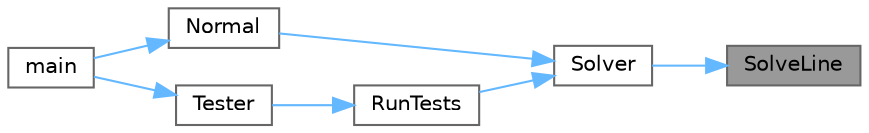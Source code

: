 digraph "SolveLine"
{
 // LATEX_PDF_SIZE
  bgcolor="transparent";
  edge [fontname=Helvetica,fontsize=10,labelfontname=Helvetica,labelfontsize=10];
  node [fontname=Helvetica,fontsize=10,shape=box,height=0.2,width=0.4];
  rankdir="RL";
  Node1 [id="Node000001",label="SolveLine",height=0.2,width=0.4,color="gray40", fillcolor="grey60", style="filled", fontcolor="black",tooltip="a function that solutes a linear equation"];
  Node1 -> Node2 [id="edge1_Node000001_Node000002",dir="back",color="steelblue1",style="solid",tooltip=" "];
  Node2 [id="Node000002",label="Solver",height=0.2,width=0.4,color="grey40", fillcolor="white", style="filled",URL="$solve_8cpp.html#a360fd5c9c1e331df9e973db99d71eac5",tooltip="a function that triggers the solution of a linear or quadratic equation depending on the value of par..."];
  Node2 -> Node3 [id="edge2_Node000002_Node000003",dir="back",color="steelblue1",style="solid",tooltip=" "];
  Node3 [id="Node000003",label="Normal",height=0.2,width=0.4,color="grey40", fillcolor="white", style="filled",URL="$in__out_8cpp.html#a1fdf55ed3dd9b244e848d6d484ed6233",tooltip="a function that runs SolveSquare with user's coefficients"];
  Node3 -> Node4 [id="edge3_Node000003_Node000004",dir="back",color="steelblue1",style="solid",tooltip=" "];
  Node4 [id="Node000004",label="main",height=0.2,width=0.4,color="grey40", fillcolor="white", style="filled",URL="$main_8cpp.html#a0ddf1224851353fc92bfbff6f499fa97",tooltip="a function runs main functions of all program"];
  Node2 -> Node5 [id="edge4_Node000002_Node000005",dir="back",color="steelblue1",style="solid",tooltip=" "];
  Node5 [id="Node000005",label="RunTests",height=0.2,width=0.4,color="grey40", fillcolor="white", style="filled",URL="$tester_8cpp.html#a15367d5f6752dc0b53588d3f8f1b8df3",tooltip="a function checking the operation of the algorithm for solving a quadratic equation"];
  Node5 -> Node6 [id="edge5_Node000005_Node000006",dir="back",color="steelblue1",style="solid",tooltip=" "];
  Node6 [id="Node000006",label="Tester",height=0.2,width=0.4,color="grey40", fillcolor="white", style="filled",URL="$tester_8cpp.html#a173e4a638f9a265711102103873fc25b",tooltip="a function containing the massive of structures of type Test and run them using functions RunTests() ..."];
  Node6 -> Node4 [id="edge6_Node000006_Node000004",dir="back",color="steelblue1",style="solid",tooltip=" "];
}
